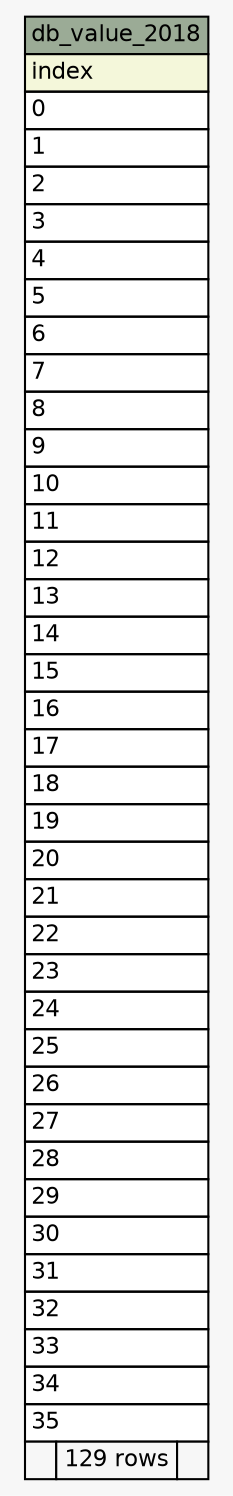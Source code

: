 // dot 2.2.1 on Windows 10 10.0
// SchemaSpy rev 590
digraph "db_value_2018" {
  graph [
    rankdir="RL"
    bgcolor="#f7f7f7"
    nodesep="0.18"
    ranksep="0.46"
    fontname="Helvetica"
    fontsize="11"
  ];
  node [
    fontname="Helvetica"
    fontsize="11"
    shape="plaintext"
  ];
  edge [
    arrowsize="0.8"
  ];
  "db_value_2018" [
    label=<
    <TABLE BORDER="0" CELLBORDER="1" CELLSPACING="0" BGCOLOR="#ffffff">
      <TR><TD COLSPAN="3" BGCOLOR="#9bab96" ALIGN="CENTER">db_value_2018</TD></TR>
      <TR><TD PORT="index" COLSPAN="3" BGCOLOR="#f4f7da" ALIGN="LEFT">index</TD></TR>
      <TR><TD PORT="0" COLSPAN="3" ALIGN="LEFT">0</TD></TR>
      <TR><TD PORT="1" COLSPAN="3" ALIGN="LEFT">1</TD></TR>
      <TR><TD PORT="2" COLSPAN="3" ALIGN="LEFT">2</TD></TR>
      <TR><TD PORT="3" COLSPAN="3" ALIGN="LEFT">3</TD></TR>
      <TR><TD PORT="4" COLSPAN="3" ALIGN="LEFT">4</TD></TR>
      <TR><TD PORT="5" COLSPAN="3" ALIGN="LEFT">5</TD></TR>
      <TR><TD PORT="6" COLSPAN="3" ALIGN="LEFT">6</TD></TR>
      <TR><TD PORT="7" COLSPAN="3" ALIGN="LEFT">7</TD></TR>
      <TR><TD PORT="8" COLSPAN="3" ALIGN="LEFT">8</TD></TR>
      <TR><TD PORT="9" COLSPAN="3" ALIGN="LEFT">9</TD></TR>
      <TR><TD PORT="10" COLSPAN="3" ALIGN="LEFT">10</TD></TR>
      <TR><TD PORT="11" COLSPAN="3" ALIGN="LEFT">11</TD></TR>
      <TR><TD PORT="12" COLSPAN="3" ALIGN="LEFT">12</TD></TR>
      <TR><TD PORT="13" COLSPAN="3" ALIGN="LEFT">13</TD></TR>
      <TR><TD PORT="14" COLSPAN="3" ALIGN="LEFT">14</TD></TR>
      <TR><TD PORT="15" COLSPAN="3" ALIGN="LEFT">15</TD></TR>
      <TR><TD PORT="16" COLSPAN="3" ALIGN="LEFT">16</TD></TR>
      <TR><TD PORT="17" COLSPAN="3" ALIGN="LEFT">17</TD></TR>
      <TR><TD PORT="18" COLSPAN="3" ALIGN="LEFT">18</TD></TR>
      <TR><TD PORT="19" COLSPAN="3" ALIGN="LEFT">19</TD></TR>
      <TR><TD PORT="20" COLSPAN="3" ALIGN="LEFT">20</TD></TR>
      <TR><TD PORT="21" COLSPAN="3" ALIGN="LEFT">21</TD></TR>
      <TR><TD PORT="22" COLSPAN="3" ALIGN="LEFT">22</TD></TR>
      <TR><TD PORT="23" COLSPAN="3" ALIGN="LEFT">23</TD></TR>
      <TR><TD PORT="24" COLSPAN="3" ALIGN="LEFT">24</TD></TR>
      <TR><TD PORT="25" COLSPAN="3" ALIGN="LEFT">25</TD></TR>
      <TR><TD PORT="26" COLSPAN="3" ALIGN="LEFT">26</TD></TR>
      <TR><TD PORT="27" COLSPAN="3" ALIGN="LEFT">27</TD></TR>
      <TR><TD PORT="28" COLSPAN="3" ALIGN="LEFT">28</TD></TR>
      <TR><TD PORT="29" COLSPAN="3" ALIGN="LEFT">29</TD></TR>
      <TR><TD PORT="30" COLSPAN="3" ALIGN="LEFT">30</TD></TR>
      <TR><TD PORT="31" COLSPAN="3" ALIGN="LEFT">31</TD></TR>
      <TR><TD PORT="32" COLSPAN="3" ALIGN="LEFT">32</TD></TR>
      <TR><TD PORT="33" COLSPAN="3" ALIGN="LEFT">33</TD></TR>
      <TR><TD PORT="34" COLSPAN="3" ALIGN="LEFT">34</TD></TR>
      <TR><TD PORT="35" COLSPAN="3" ALIGN="LEFT">35</TD></TR>
      <TR><TD ALIGN="LEFT" BGCOLOR="#f7f7f7">  </TD><TD ALIGN="RIGHT" BGCOLOR="#f7f7f7">129 rows</TD><TD ALIGN="RIGHT" BGCOLOR="#f7f7f7">  </TD></TR>
    </TABLE>>
    URL="tables/db_value_2018.html"
    tooltip="db_value_2018"
  ];
}
